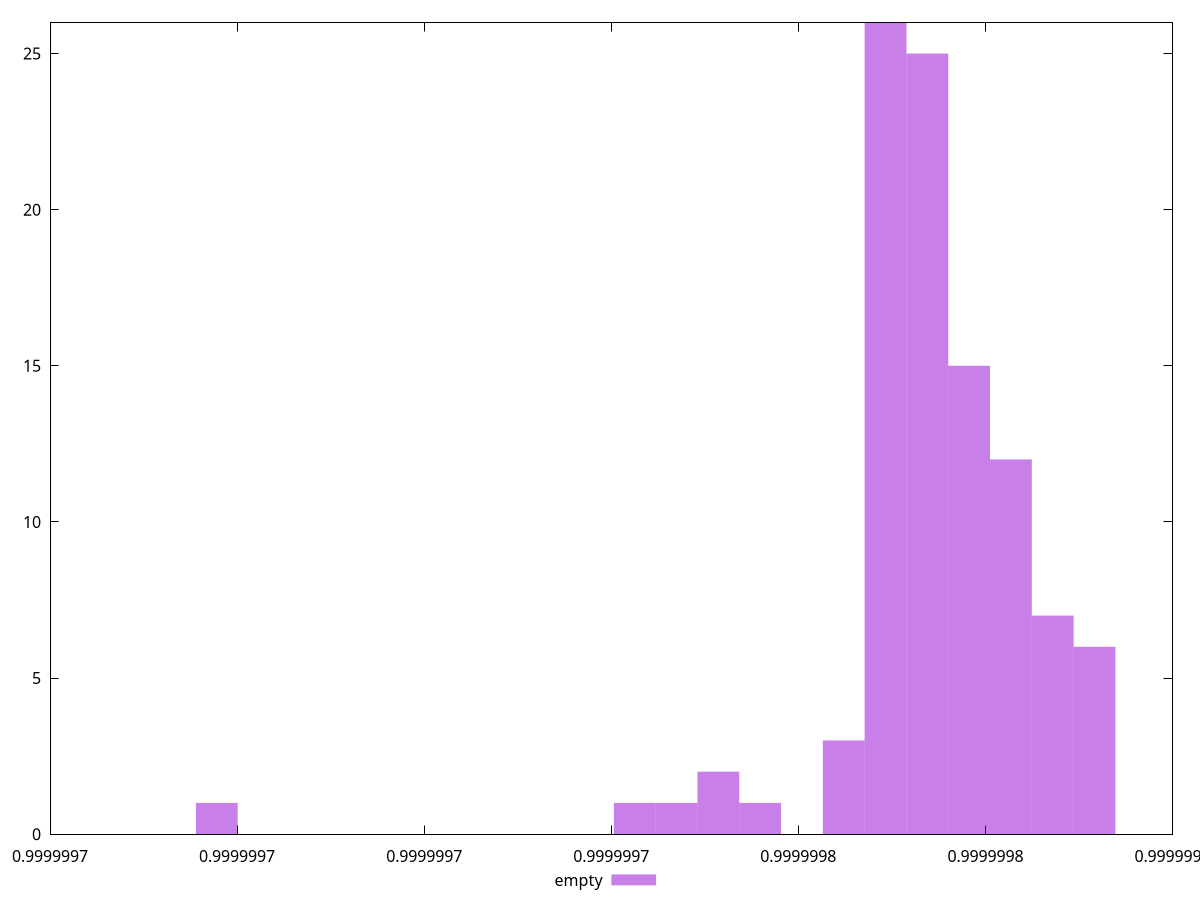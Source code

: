 $_empty <<EOF
0.999999697829959 1
0.9999997737916512 25
0.999999778259986 15
0.9999997827283208 12
0.9999997916649904 6
0.9999997693233164 26
0.9999997469816422 1
0.9999997648549815 3
0.9999997871966556 7
0.999999751449977 2
0.9999997425133074 1
0.9999997559183118 1
EOF
set key outside below
set terminal pngcairo
set output "report_00005_2020-11-02T22-26-11.212Z/largest-contentful-paint/empty//hist.png"
set yrange [0:26]
set boxwidth 4.468334831044966e-9
set style fill transparent solid 0.5 noborder
plot $_empty title "empty" with boxes ,